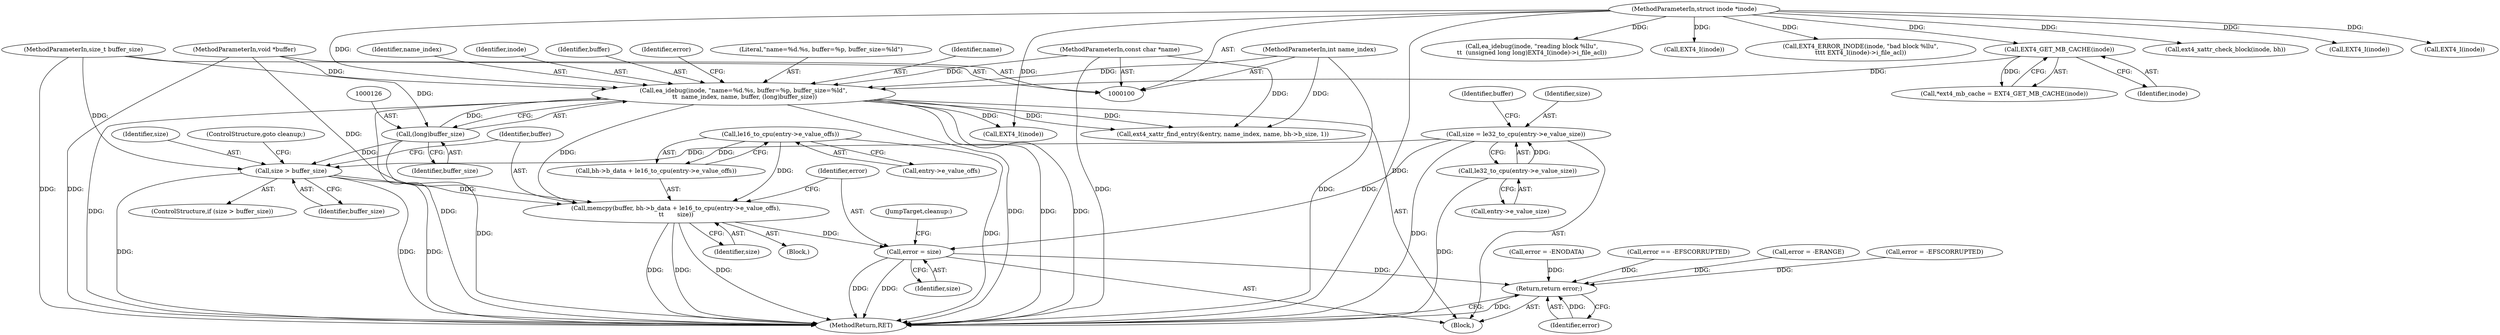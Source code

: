 digraph "0_linux_82939d7999dfc1f1998c4b1c12e2f19edbdff272_1@API" {
"1000238" [label="(Call,memcpy(buffer, bh->b_data + le16_to_cpu(entry->e_value_offs),\n\t\t       size))"];
"1000119" [label="(Call,ea_idebug(inode, \"name=%d.%s, buffer=%p, buffer_size=%ld\",\n \t\t  name_index, name, buffer, (long)buffer_size))"];
"1000117" [label="(Call,EXT4_GET_MB_CACHE(inode))"];
"1000101" [label="(MethodParameterIn,struct inode *inode)"];
"1000102" [label="(MethodParameterIn,int name_index)"];
"1000103" [label="(MethodParameterIn,const char *name)"];
"1000104" [label="(MethodParameterIn,void *buffer)"];
"1000125" [label="(Call,(long)buffer_size)"];
"1000105" [label="(MethodParameterIn,size_t buffer_size)"];
"1000244" [label="(Call,le16_to_cpu(entry->e_value_offs))"];
"1000234" [label="(Call,size > buffer_size)"];
"1000220" [label="(Call,size = le32_to_cpu(entry->e_value_size))"];
"1000222" [label="(Call,le32_to_cpu(entry->e_value_size))"];
"1000249" [label="(Call,error = size)"];
"1000255" [label="(Return,return error;)"];
"1000139" [label="(Call,ea_idebug(inode, \"reading block %llu\",\n\t\t  (unsigned long long)EXT4_I(inode)->i_file_acl))"];
"1000188" [label="(Call,error = -EFSCORRUPTED)"];
"1000250" [label="(Identifier,error)"];
"1000128" [label="(Call,error = -ENODATA)"];
"1000220" [label="(Call,size = le32_to_cpu(entry->e_value_size))"];
"1000221" [label="(Identifier,size)"];
"1000122" [label="(Identifier,name_index)"];
"1000257" [label="(MethodReturn,RET)"];
"1000223" [label="(Call,entry->e_value_size)"];
"1000252" [label="(JumpTarget,cleanup:)"];
"1000256" [label="(Identifier,error)"];
"1000212" [label="(Call,error == -EFSCORRUPTED)"];
"1000249" [label="(Call,error = size)"];
"1000222" [label="(Call,le32_to_cpu(entry->e_value_size))"];
"1000155" [label="(Call,EXT4_I(inode))"];
"1000104" [label="(MethodParameterIn,void *buffer)"];
"1000248" [label="(Identifier,size)"];
"1000117" [label="(Call,EXT4_GET_MB_CACHE(inode))"];
"1000181" [label="(Call,EXT4_ERROR_INODE(inode, \"bad block %llu\",\n\t\t\t\t EXT4_I(inode)->i_file_acl))"];
"1000251" [label="(Identifier,size)"];
"1000120" [label="(Identifier,inode)"];
"1000119" [label="(Call,ea_idebug(inode, \"name=%d.%s, buffer=%p, buffer_size=%ld\",\n \t\t  name_index, name, buffer, (long)buffer_size))"];
"1000101" [label="(MethodParameterIn,struct inode *inode)"];
"1000118" [label="(Identifier,inode)"];
"1000135" [label="(Call,EXT4_I(inode))"];
"1000124" [label="(Identifier,buffer)"];
"1000129" [label="(Identifier,error)"];
"1000245" [label="(Call,entry->e_value_offs)"];
"1000237" [label="(ControlStructure,goto cleanup;)"];
"1000240" [label="(Call,bh->b_data + le16_to_cpu(entry->e_value_offs))"];
"1000229" [label="(Call,error = -ERANGE)"];
"1000125" [label="(Call,(long)buffer_size)"];
"1000127" [label="(Identifier,buffer_size)"];
"1000255" [label="(Return,return error;)"];
"1000103" [label="(MethodParameterIn,const char *name)"];
"1000235" [label="(Identifier,size)"];
"1000106" [label="(Block,)"];
"1000102" [label="(MethodParameterIn,int name_index)"];
"1000228" [label="(Block,)"];
"1000202" [label="(Call,ext4_xattr_find_entry(&entry, name_index, name, bh->b_size, 1))"];
"1000233" [label="(ControlStructure,if (size > buffer_size))"];
"1000244" [label="(Call,le16_to_cpu(entry->e_value_offs))"];
"1000238" [label="(Call,memcpy(buffer, bh->b_data + le16_to_cpu(entry->e_value_offs),\n\t\t       size))"];
"1000115" [label="(Call,*ext4_mb_cache = EXT4_GET_MB_CACHE(inode))"];
"1000176" [label="(Call,ext4_xattr_check_block(inode, bh))"];
"1000145" [label="(Call,EXT4_I(inode))"];
"1000234" [label="(Call,size > buffer_size)"];
"1000105" [label="(MethodParameterIn,size_t buffer_size)"];
"1000185" [label="(Call,EXT4_I(inode))"];
"1000236" [label="(Identifier,buffer_size)"];
"1000121" [label="(Literal,\"name=%d.%s, buffer=%p, buffer_size=%ld\")"];
"1000239" [label="(Identifier,buffer)"];
"1000123" [label="(Identifier,name)"];
"1000227" [label="(Identifier,buffer)"];
"1000238" -> "1000228"  [label="AST: "];
"1000238" -> "1000248"  [label="CFG: "];
"1000239" -> "1000238"  [label="AST: "];
"1000240" -> "1000238"  [label="AST: "];
"1000248" -> "1000238"  [label="AST: "];
"1000250" -> "1000238"  [label="CFG: "];
"1000238" -> "1000257"  [label="DDG: "];
"1000238" -> "1000257"  [label="DDG: "];
"1000238" -> "1000257"  [label="DDG: "];
"1000119" -> "1000238"  [label="DDG: "];
"1000104" -> "1000238"  [label="DDG: "];
"1000244" -> "1000238"  [label="DDG: "];
"1000234" -> "1000238"  [label="DDG: "];
"1000238" -> "1000249"  [label="DDG: "];
"1000119" -> "1000106"  [label="AST: "];
"1000119" -> "1000125"  [label="CFG: "];
"1000120" -> "1000119"  [label="AST: "];
"1000121" -> "1000119"  [label="AST: "];
"1000122" -> "1000119"  [label="AST: "];
"1000123" -> "1000119"  [label="AST: "];
"1000124" -> "1000119"  [label="AST: "];
"1000125" -> "1000119"  [label="AST: "];
"1000129" -> "1000119"  [label="CFG: "];
"1000119" -> "1000257"  [label="DDG: "];
"1000119" -> "1000257"  [label="DDG: "];
"1000119" -> "1000257"  [label="DDG: "];
"1000119" -> "1000257"  [label="DDG: "];
"1000119" -> "1000257"  [label="DDG: "];
"1000117" -> "1000119"  [label="DDG: "];
"1000101" -> "1000119"  [label="DDG: "];
"1000102" -> "1000119"  [label="DDG: "];
"1000103" -> "1000119"  [label="DDG: "];
"1000104" -> "1000119"  [label="DDG: "];
"1000125" -> "1000119"  [label="DDG: "];
"1000119" -> "1000135"  [label="DDG: "];
"1000119" -> "1000202"  [label="DDG: "];
"1000119" -> "1000202"  [label="DDG: "];
"1000117" -> "1000115"  [label="AST: "];
"1000117" -> "1000118"  [label="CFG: "];
"1000118" -> "1000117"  [label="AST: "];
"1000115" -> "1000117"  [label="CFG: "];
"1000117" -> "1000115"  [label="DDG: "];
"1000101" -> "1000117"  [label="DDG: "];
"1000101" -> "1000100"  [label="AST: "];
"1000101" -> "1000257"  [label="DDG: "];
"1000101" -> "1000135"  [label="DDG: "];
"1000101" -> "1000139"  [label="DDG: "];
"1000101" -> "1000145"  [label="DDG: "];
"1000101" -> "1000155"  [label="DDG: "];
"1000101" -> "1000176"  [label="DDG: "];
"1000101" -> "1000181"  [label="DDG: "];
"1000101" -> "1000185"  [label="DDG: "];
"1000102" -> "1000100"  [label="AST: "];
"1000102" -> "1000257"  [label="DDG: "];
"1000102" -> "1000202"  [label="DDG: "];
"1000103" -> "1000100"  [label="AST: "];
"1000103" -> "1000257"  [label="DDG: "];
"1000103" -> "1000202"  [label="DDG: "];
"1000104" -> "1000100"  [label="AST: "];
"1000104" -> "1000257"  [label="DDG: "];
"1000125" -> "1000127"  [label="CFG: "];
"1000126" -> "1000125"  [label="AST: "];
"1000127" -> "1000125"  [label="AST: "];
"1000125" -> "1000257"  [label="DDG: "];
"1000105" -> "1000125"  [label="DDG: "];
"1000125" -> "1000234"  [label="DDG: "];
"1000105" -> "1000100"  [label="AST: "];
"1000105" -> "1000257"  [label="DDG: "];
"1000105" -> "1000234"  [label="DDG: "];
"1000244" -> "1000240"  [label="AST: "];
"1000244" -> "1000245"  [label="CFG: "];
"1000245" -> "1000244"  [label="AST: "];
"1000240" -> "1000244"  [label="CFG: "];
"1000244" -> "1000257"  [label="DDG: "];
"1000244" -> "1000240"  [label="DDG: "];
"1000234" -> "1000233"  [label="AST: "];
"1000234" -> "1000236"  [label="CFG: "];
"1000235" -> "1000234"  [label="AST: "];
"1000236" -> "1000234"  [label="AST: "];
"1000237" -> "1000234"  [label="CFG: "];
"1000239" -> "1000234"  [label="CFG: "];
"1000234" -> "1000257"  [label="DDG: "];
"1000234" -> "1000257"  [label="DDG: "];
"1000234" -> "1000257"  [label="DDG: "];
"1000220" -> "1000234"  [label="DDG: "];
"1000220" -> "1000106"  [label="AST: "];
"1000220" -> "1000222"  [label="CFG: "];
"1000221" -> "1000220"  [label="AST: "];
"1000222" -> "1000220"  [label="AST: "];
"1000227" -> "1000220"  [label="CFG: "];
"1000220" -> "1000257"  [label="DDG: "];
"1000222" -> "1000220"  [label="DDG: "];
"1000220" -> "1000249"  [label="DDG: "];
"1000222" -> "1000223"  [label="CFG: "];
"1000223" -> "1000222"  [label="AST: "];
"1000222" -> "1000257"  [label="DDG: "];
"1000249" -> "1000106"  [label="AST: "];
"1000249" -> "1000251"  [label="CFG: "];
"1000250" -> "1000249"  [label="AST: "];
"1000251" -> "1000249"  [label="AST: "];
"1000252" -> "1000249"  [label="CFG: "];
"1000249" -> "1000257"  [label="DDG: "];
"1000249" -> "1000257"  [label="DDG: "];
"1000249" -> "1000255"  [label="DDG: "];
"1000255" -> "1000106"  [label="AST: "];
"1000255" -> "1000256"  [label="CFG: "];
"1000256" -> "1000255"  [label="AST: "];
"1000257" -> "1000255"  [label="CFG: "];
"1000255" -> "1000257"  [label="DDG: "];
"1000256" -> "1000255"  [label="DDG: "];
"1000188" -> "1000255"  [label="DDG: "];
"1000128" -> "1000255"  [label="DDG: "];
"1000212" -> "1000255"  [label="DDG: "];
"1000229" -> "1000255"  [label="DDG: "];
}
